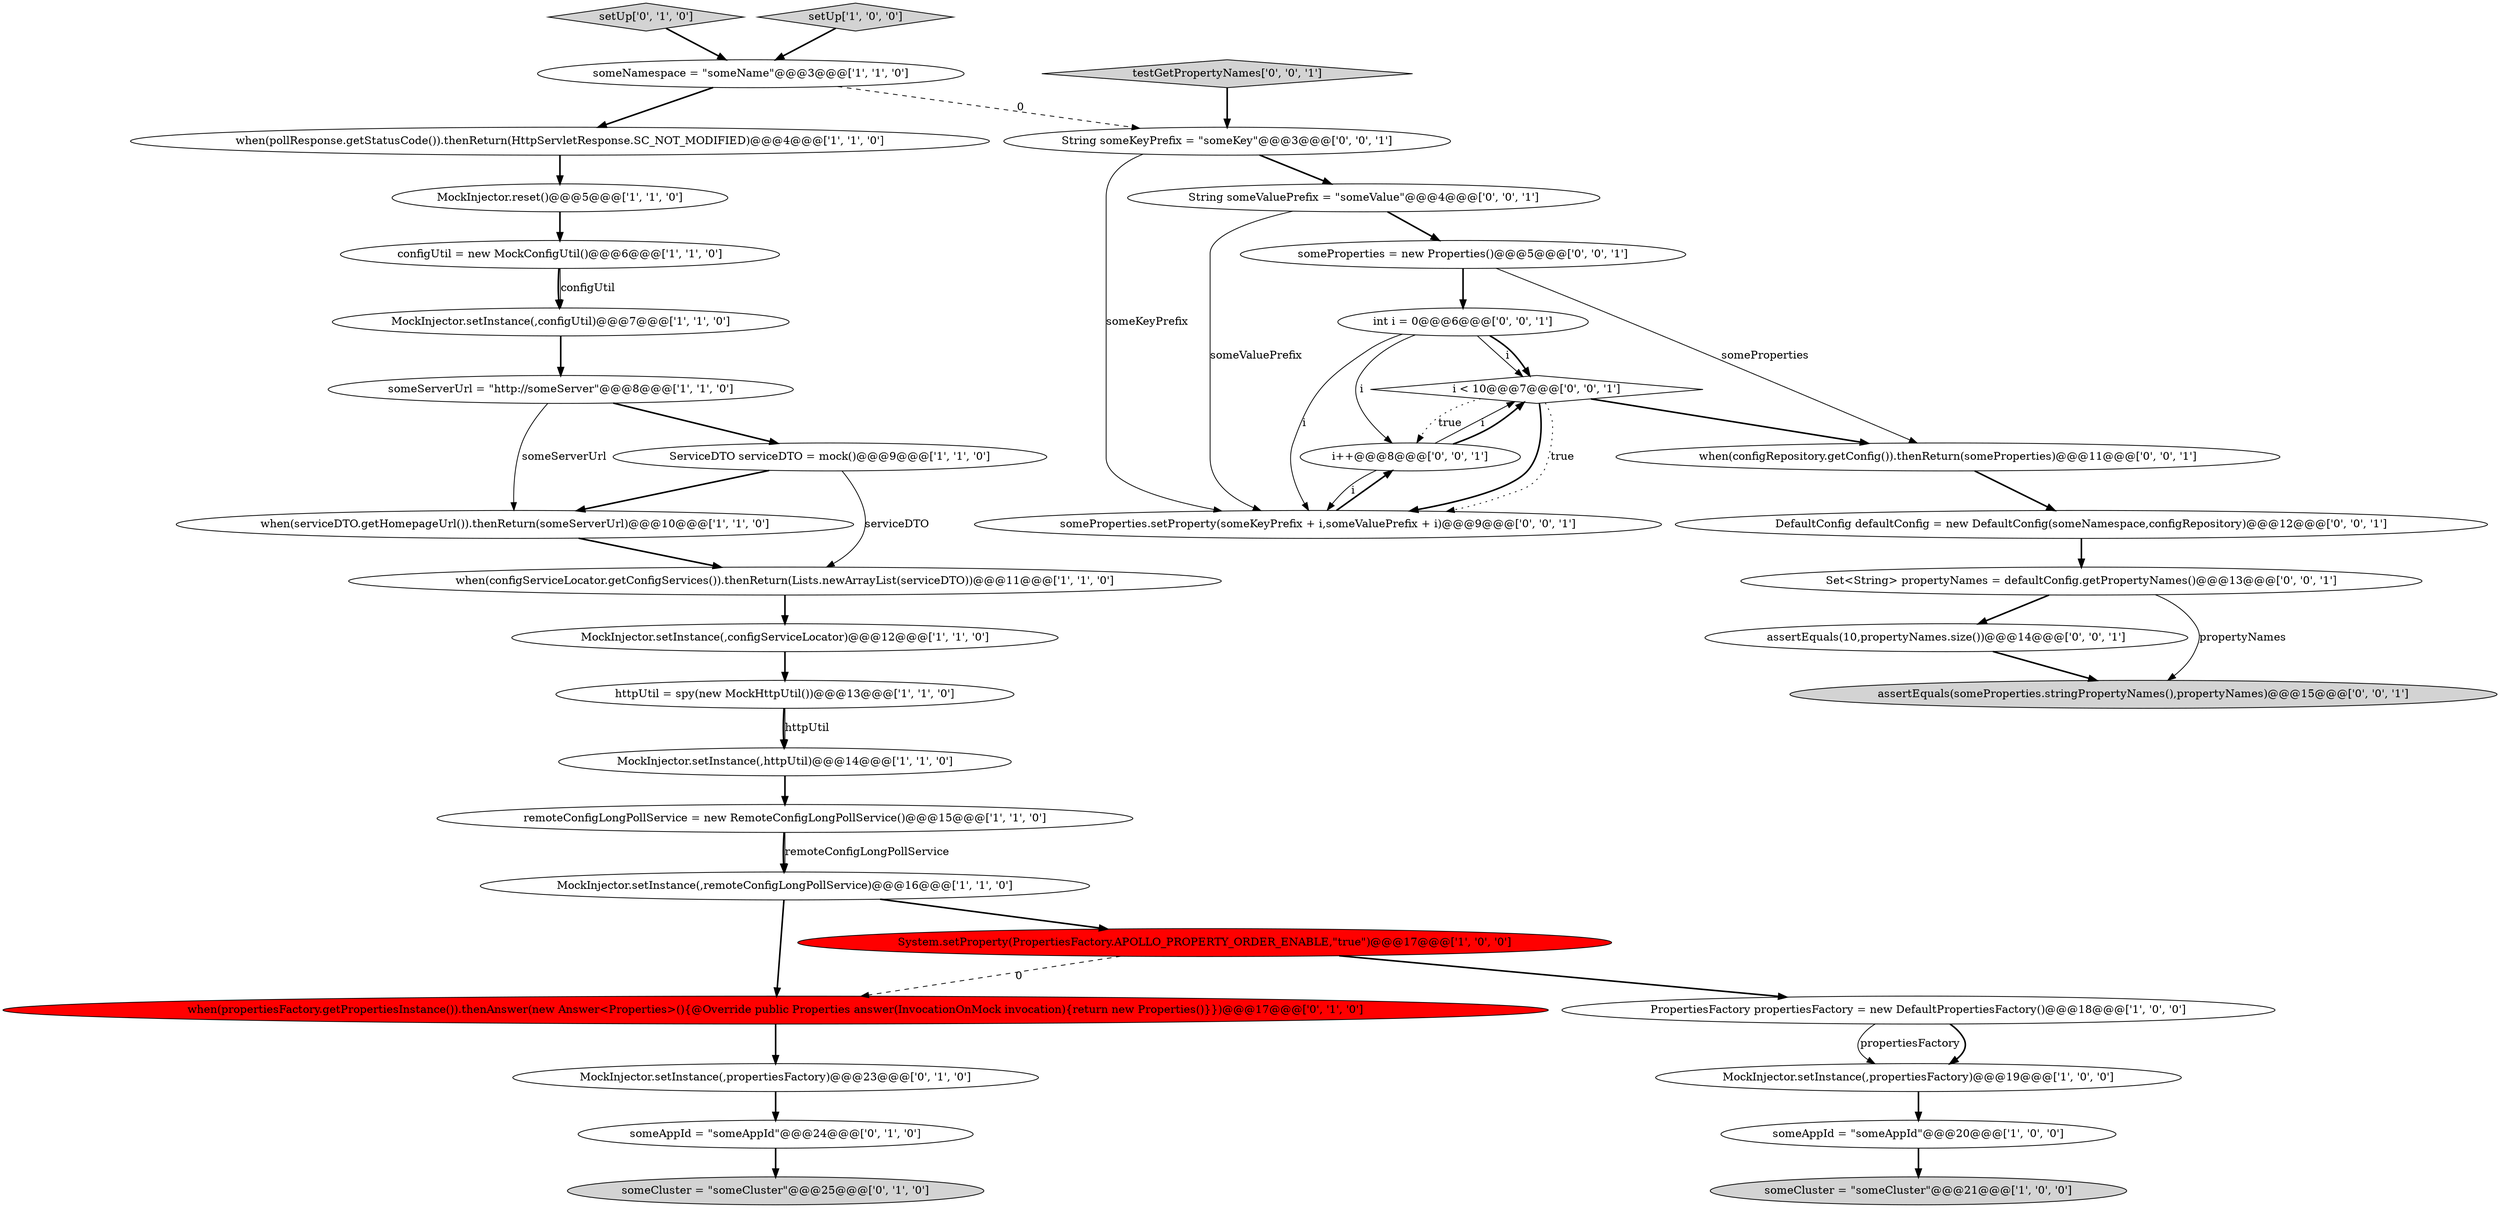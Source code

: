 digraph {
23 [style = filled, label = "when(propertiesFactory.getPropertiesInstance()).thenAnswer(new Answer<Properties>(){@Override public Properties answer(InvocationOnMock invocation){return new Properties()}})@@@17@@@['0', '1', '0']", fillcolor = red, shape = ellipse image = "AAA1AAABBB2BBB"];
25 [style = filled, label = "String someKeyPrefix = \"someKey\"@@@3@@@['0', '0', '1']", fillcolor = white, shape = ellipse image = "AAA0AAABBB3BBB"];
29 [style = filled, label = "Set<String> propertyNames = defaultConfig.getPropertyNames()@@@13@@@['0', '0', '1']", fillcolor = white, shape = ellipse image = "AAA0AAABBB3BBB"];
21 [style = filled, label = "setUp['0', '1', '0']", fillcolor = lightgray, shape = diamond image = "AAA0AAABBB2BBB"];
15 [style = filled, label = "configUtil = new MockConfigUtil()@@@6@@@['1', '1', '0']", fillcolor = white, shape = ellipse image = "AAA0AAABBB1BBB"];
12 [style = filled, label = "MockInjector.setInstance(,remoteConfigLongPollService)@@@16@@@['1', '1', '0']", fillcolor = white, shape = ellipse image = "AAA0AAABBB1BBB"];
36 [style = filled, label = "i < 10@@@7@@@['0', '0', '1']", fillcolor = white, shape = diamond image = "AAA0AAABBB3BBB"];
28 [style = filled, label = "someProperties = new Properties()@@@5@@@['0', '0', '1']", fillcolor = white, shape = ellipse image = "AAA0AAABBB3BBB"];
14 [style = filled, label = "when(pollResponse.getStatusCode()).thenReturn(HttpServletResponse.SC_NOT_MODIFIED)@@@4@@@['1', '1', '0']", fillcolor = white, shape = ellipse image = "AAA0AAABBB1BBB"];
2 [style = filled, label = "MockInjector.setInstance(,configServiceLocator)@@@12@@@['1', '1', '0']", fillcolor = white, shape = ellipse image = "AAA0AAABBB1BBB"];
35 [style = filled, label = "String someValuePrefix = \"someValue\"@@@4@@@['0', '0', '1']", fillcolor = white, shape = ellipse image = "AAA0AAABBB3BBB"];
9 [style = filled, label = "MockInjector.setInstance(,propertiesFactory)@@@19@@@['1', '0', '0']", fillcolor = white, shape = ellipse image = "AAA0AAABBB1BBB"];
22 [style = filled, label = "MockInjector.setInstance(,propertiesFactory)@@@23@@@['0', '1', '0']", fillcolor = white, shape = ellipse image = "AAA0AAABBB2BBB"];
0 [style = filled, label = "setUp['1', '0', '0']", fillcolor = lightgray, shape = diamond image = "AAA0AAABBB1BBB"];
16 [style = filled, label = "when(configServiceLocator.getConfigServices()).thenReturn(Lists.newArrayList(serviceDTO))@@@11@@@['1', '1', '0']", fillcolor = white, shape = ellipse image = "AAA0AAABBB1BBB"];
18 [style = filled, label = "MockInjector.setInstance(,configUtil)@@@7@@@['1', '1', '0']", fillcolor = white, shape = ellipse image = "AAA0AAABBB1BBB"];
7 [style = filled, label = "someNamespace = \"someName\"@@@3@@@['1', '1', '0']", fillcolor = white, shape = ellipse image = "AAA0AAABBB1BBB"];
26 [style = filled, label = "assertEquals(10,propertyNames.size())@@@14@@@['0', '0', '1']", fillcolor = white, shape = ellipse image = "AAA0AAABBB3BBB"];
34 [style = filled, label = "i++@@@8@@@['0', '0', '1']", fillcolor = white, shape = ellipse image = "AAA0AAABBB3BBB"];
24 [style = filled, label = "someCluster = \"someCluster\"@@@25@@@['0', '1', '0']", fillcolor = lightgray, shape = ellipse image = "AAA0AAABBB2BBB"];
31 [style = filled, label = "someProperties.setProperty(someKeyPrefix + i,someValuePrefix + i)@@@9@@@['0', '0', '1']", fillcolor = white, shape = ellipse image = "AAA0AAABBB3BBB"];
32 [style = filled, label = "when(configRepository.getConfig()).thenReturn(someProperties)@@@11@@@['0', '0', '1']", fillcolor = white, shape = ellipse image = "AAA0AAABBB3BBB"];
4 [style = filled, label = "httpUtil = spy(new MockHttpUtil())@@@13@@@['1', '1', '0']", fillcolor = white, shape = ellipse image = "AAA0AAABBB1BBB"];
8 [style = filled, label = "when(serviceDTO.getHomepageUrl()).thenReturn(someServerUrl)@@@10@@@['1', '1', '0']", fillcolor = white, shape = ellipse image = "AAA0AAABBB1BBB"];
11 [style = filled, label = "remoteConfigLongPollService = new RemoteConfigLongPollService()@@@15@@@['1', '1', '0']", fillcolor = white, shape = ellipse image = "AAA0AAABBB1BBB"];
17 [style = filled, label = "PropertiesFactory propertiesFactory = new DefaultPropertiesFactory()@@@18@@@['1', '0', '0']", fillcolor = white, shape = ellipse image = "AAA0AAABBB1BBB"];
19 [style = filled, label = "someCluster = \"someCluster\"@@@21@@@['1', '0', '0']", fillcolor = lightgray, shape = ellipse image = "AAA0AAABBB1BBB"];
30 [style = filled, label = "assertEquals(someProperties.stringPropertyNames(),propertyNames)@@@15@@@['0', '0', '1']", fillcolor = lightgray, shape = ellipse image = "AAA0AAABBB3BBB"];
6 [style = filled, label = "ServiceDTO serviceDTO = mock()@@@9@@@['1', '1', '0']", fillcolor = white, shape = ellipse image = "AAA0AAABBB1BBB"];
10 [style = filled, label = "someAppId = \"someAppId\"@@@20@@@['1', '0', '0']", fillcolor = white, shape = ellipse image = "AAA0AAABBB1BBB"];
5 [style = filled, label = "System.setProperty(PropertiesFactory.APOLLO_PROPERTY_ORDER_ENABLE,\"true\")@@@17@@@['1', '0', '0']", fillcolor = red, shape = ellipse image = "AAA1AAABBB1BBB"];
33 [style = filled, label = "DefaultConfig defaultConfig = new DefaultConfig(someNamespace,configRepository)@@@12@@@['0', '0', '1']", fillcolor = white, shape = ellipse image = "AAA0AAABBB3BBB"];
27 [style = filled, label = "int i = 0@@@6@@@['0', '0', '1']", fillcolor = white, shape = ellipse image = "AAA0AAABBB3BBB"];
37 [style = filled, label = "testGetPropertyNames['0', '0', '1']", fillcolor = lightgray, shape = diamond image = "AAA0AAABBB3BBB"];
13 [style = filled, label = "MockInjector.reset()@@@5@@@['1', '1', '0']", fillcolor = white, shape = ellipse image = "AAA0AAABBB1BBB"];
3 [style = filled, label = "MockInjector.setInstance(,httpUtil)@@@14@@@['1', '1', '0']", fillcolor = white, shape = ellipse image = "AAA0AAABBB1BBB"];
1 [style = filled, label = "someServerUrl = \"http://someServer\"@@@8@@@['1', '1', '0']", fillcolor = white, shape = ellipse image = "AAA0AAABBB1BBB"];
20 [style = filled, label = "someAppId = \"someAppId\"@@@24@@@['0', '1', '0']", fillcolor = white, shape = ellipse image = "AAA0AAABBB2BBB"];
27->36 [style = solid, label="i"];
8->16 [style = bold, label=""];
4->3 [style = bold, label=""];
27->31 [style = solid, label="i"];
27->36 [style = bold, label=""];
12->5 [style = bold, label=""];
5->23 [style = dashed, label="0"];
10->19 [style = bold, label=""];
17->9 [style = bold, label=""];
37->25 [style = bold, label=""];
36->31 [style = bold, label=""];
17->9 [style = solid, label="propertiesFactory"];
28->32 [style = solid, label="someProperties"];
34->36 [style = solid, label="i"];
3->11 [style = bold, label=""];
36->32 [style = bold, label=""];
11->12 [style = bold, label=""];
6->16 [style = solid, label="serviceDTO"];
9->10 [style = bold, label=""];
16->2 [style = bold, label=""];
25->35 [style = bold, label=""];
5->17 [style = bold, label=""];
2->4 [style = bold, label=""];
15->18 [style = bold, label=""];
36->31 [style = dotted, label="true"];
32->33 [style = bold, label=""];
31->34 [style = bold, label=""];
0->7 [style = bold, label=""];
7->14 [style = bold, label=""];
33->29 [style = bold, label=""];
29->26 [style = bold, label=""];
35->28 [style = bold, label=""];
26->30 [style = bold, label=""];
25->31 [style = solid, label="someKeyPrefix"];
1->8 [style = solid, label="someServerUrl"];
1->6 [style = bold, label=""];
23->22 [style = bold, label=""];
35->31 [style = solid, label="someValuePrefix"];
29->30 [style = solid, label="propertyNames"];
18->1 [style = bold, label=""];
22->20 [style = bold, label=""];
4->3 [style = solid, label="httpUtil"];
34->36 [style = bold, label=""];
6->8 [style = bold, label=""];
7->25 [style = dashed, label="0"];
15->18 [style = solid, label="configUtil"];
21->7 [style = bold, label=""];
12->23 [style = bold, label=""];
13->15 [style = bold, label=""];
28->27 [style = bold, label=""];
14->13 [style = bold, label=""];
20->24 [style = bold, label=""];
11->12 [style = solid, label="remoteConfigLongPollService"];
27->34 [style = solid, label="i"];
36->34 [style = dotted, label="true"];
34->31 [style = solid, label="i"];
}
